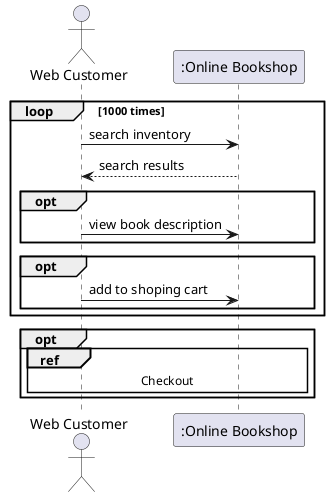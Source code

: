 @startuml
actor "Web Customer" as Wc
participant ":Online Bookshop" as L


loop 1000 times
   Wc -> L:search inventory
   Wc <-- L:search results
   opt
        Wc -> L:view book description
   end
   opt
        Wc -> L:add to shoping cart
   end
end

opt
    ref over Wc,L
        Checkout
    end
end

@enduml